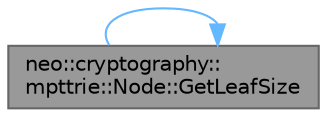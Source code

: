 digraph "neo::cryptography::mpttrie::Node::GetLeafSize"
{
 // LATEX_PDF_SIZE
  bgcolor="transparent";
  edge [fontname=Helvetica,fontsize=10,labelfontname=Helvetica,labelfontsize=10];
  node [fontname=Helvetica,fontsize=10,shape=box,height=0.2,width=0.4];
  rankdir="LR";
  Node1 [id="Node000001",label="neo::cryptography::\lmpttrie::Node::GetLeafSize",height=0.2,width=0.4,color="gray40", fillcolor="grey60", style="filled", fontcolor="black",tooltip="Gets the size of leaf node data."];
  Node1 -> Node1 [id="edge1_Node000001_Node000001",color="steelblue1",style="solid",tooltip=" "];
}
